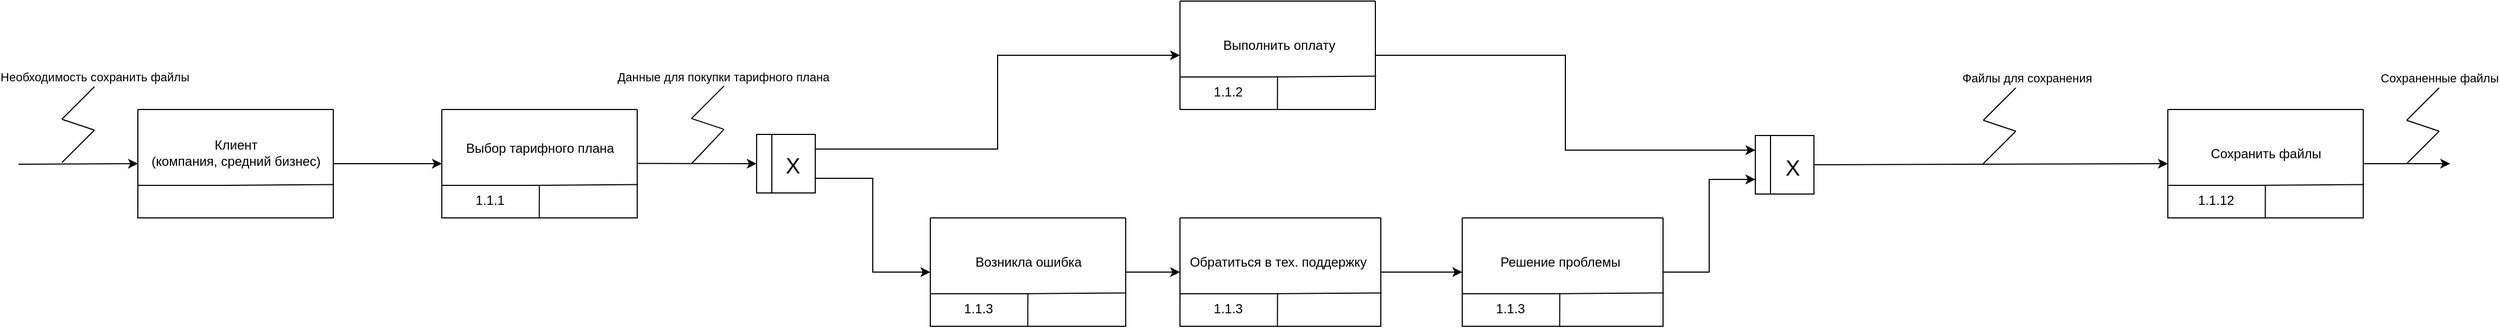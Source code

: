 <mxfile version="24.1.0" type="github">
  <diagram name="Страница — 1" id="Q6oGJT2M6feUB9S8YeGF">
    <mxGraphModel dx="2474" dy="824" grid="1" gridSize="10" guides="1" tooltips="1" connect="1" arrows="1" fold="1" page="1" pageScale="1" pageWidth="827" pageHeight="1169" math="0" shadow="0">
      <root>
        <mxCell id="0" />
        <mxCell id="1" parent="0" />
        <mxCell id="qVLar4vw04AviX0a01Ea-1" value="" style="endArrow=classic;html=1;rounded=0;entryX=0;entryY=0.5;entryDx=0;entryDy=0;" parent="1" target="qVLar4vw04AviX0a01Ea-2" edge="1">
          <mxGeometry width="50" height="50" relative="1" as="geometry">
            <mxPoint x="-150" y="290" as="sourcePoint" />
            <mxPoint x="-50" y="290" as="targetPoint" />
          </mxGeometry>
        </mxCell>
        <mxCell id="qVLar4vw04AviX0a01Ea-2" value="" style="swimlane;startSize=0;" parent="1" vertex="1">
          <mxGeometry x="-50" y="240" width="180" height="100" as="geometry" />
        </mxCell>
        <mxCell id="qVLar4vw04AviX0a01Ea-3" value="" style="endArrow=none;html=1;rounded=0;exitX=0.31;exitY=0.998;exitDx=0;exitDy=0;exitPerimeter=0;" parent="qVLar4vw04AviX0a01Ea-2" edge="1">
          <mxGeometry width="50" height="50" relative="1" as="geometry">
            <mxPoint x="89.76" y="100.0" as="sourcePoint" />
            <mxPoint x="89.86" y="70" as="targetPoint" />
          </mxGeometry>
        </mxCell>
        <mxCell id="qVLar4vw04AviX0a01Ea-4" value="" style="endArrow=none;html=1;rounded=0;entryX=1.004;entryY=0.692;entryDx=0;entryDy=0;exitX=0;exitY=0.75;exitDx=0;exitDy=0;elbow=vertical;entryPerimeter=0;" parent="qVLar4vw04AviX0a01Ea-2" target="qVLar4vw04AviX0a01Ea-2" edge="1">
          <mxGeometry width="50" height="50" relative="1" as="geometry">
            <mxPoint y="70" as="sourcePoint" />
            <mxPoint x="160" y="70" as="targetPoint" />
            <Array as="points">
              <mxPoint x="80" y="70" />
            </Array>
          </mxGeometry>
        </mxCell>
        <mxCell id="qVLar4vw04AviX0a01Ea-5" value="1.1.1" style="text;html=1;align=center;verticalAlign=middle;resizable=0;points=[];autosize=1;strokeColor=none;fillColor=none;" parent="qVLar4vw04AviX0a01Ea-2" vertex="1">
          <mxGeometry x="21" y="71" width="45" height="26" as="geometry" />
        </mxCell>
        <mxCell id="qVLar4vw04AviX0a01Ea-14" value="Выбор тарифного плана" style="text;html=1;align=center;verticalAlign=middle;resizable=0;points=[];autosize=1;strokeColor=none;fillColor=none;" parent="1" vertex="1">
          <mxGeometry x="-37" y="263" width="154" height="26" as="geometry" />
        </mxCell>
        <mxCell id="qVLar4vw04AviX0a01Ea-27" value="Данные для покупки тарифного плана" style="edgeLabel;html=1;align=center;verticalAlign=middle;resizable=0;points=[];" parent="1" connectable="0" vertex="1">
          <mxGeometry x="208.749" y="209.995" as="geometry" />
        </mxCell>
        <mxCell id="qVLar4vw04AviX0a01Ea-28" value="" style="endArrow=none;html=1;rounded=0;" parent="1" edge="1">
          <mxGeometry width="50" height="50" relative="1" as="geometry">
            <mxPoint x="180" y="290" as="sourcePoint" />
            <mxPoint x="210" y="258.33" as="targetPoint" />
          </mxGeometry>
        </mxCell>
        <mxCell id="qVLar4vw04AviX0a01Ea-29" value="" style="endArrow=none;html=1;rounded=0;" parent="1" edge="1">
          <mxGeometry width="50" height="50" relative="1" as="geometry">
            <mxPoint x="180" y="248.33" as="sourcePoint" />
            <mxPoint x="210" y="218.33" as="targetPoint" />
          </mxGeometry>
        </mxCell>
        <mxCell id="qVLar4vw04AviX0a01Ea-30" value="" style="endArrow=none;html=1;rounded=0;" parent="1" edge="1">
          <mxGeometry width="50" height="50" relative="1" as="geometry">
            <mxPoint x="210" y="258.33" as="sourcePoint" />
            <mxPoint x="180" y="248.33" as="targetPoint" />
          </mxGeometry>
        </mxCell>
        <mxCell id="qVLar4vw04AviX0a01Ea-31" value="" style="swimlane;horizontal=0;whiteSpace=wrap;html=1;startSize=14;" parent="1" vertex="1">
          <mxGeometry x="240" y="263" width="54" height="54" as="geometry" />
        </mxCell>
        <mxCell id="qVLar4vw04AviX0a01Ea-32" style="edgeStyle=orthogonalEdgeStyle;rounded=0;orthogonalLoop=1;jettySize=auto;html=1;entryX=0;entryY=0.5;entryDx=0;entryDy=0;exitX=1;exitY=0.25;exitDx=0;exitDy=0;" parent="1" source="qVLar4vw04AviX0a01Ea-31" target="qVLar4vw04AviX0a01Ea-36" edge="1">
          <mxGeometry relative="1" as="geometry">
            <mxPoint x="290" y="276" as="sourcePoint" />
          </mxGeometry>
        </mxCell>
        <mxCell id="qVLar4vw04AviX0a01Ea-33" style="edgeStyle=orthogonalEdgeStyle;rounded=0;orthogonalLoop=1;jettySize=auto;html=1;entryX=0;entryY=0.5;entryDx=0;entryDy=0;exitX=1;exitY=0.75;exitDx=0;exitDy=0;" parent="1" source="qVLar4vw04AviX0a01Ea-31" target="qVLar4vw04AviX0a01Ea-42" edge="1">
          <mxGeometry relative="1" as="geometry" />
        </mxCell>
        <mxCell id="qVLar4vw04AviX0a01Ea-34" value="&lt;span style=&quot;font-size: 20px;&quot;&gt;X&lt;/span&gt;" style="text;html=1;align=center;verticalAlign=middle;resizable=0;points=[];autosize=1;strokeColor=none;fillColor=none;" parent="1" vertex="1">
          <mxGeometry x="257" y="273" width="31" height="36" as="geometry" />
        </mxCell>
        <mxCell id="qVLar4vw04AviX0a01Ea-35" value="" style="endArrow=classic;html=1;rounded=0;entryX=0;entryY=0.5;entryDx=0;entryDy=0;" parent="1" target="qVLar4vw04AviX0a01Ea-31" edge="1">
          <mxGeometry width="50" height="50" relative="1" as="geometry">
            <mxPoint x="130" y="289.71" as="sourcePoint" />
            <mxPoint x="235" y="290.14" as="targetPoint" />
          </mxGeometry>
        </mxCell>
        <mxCell id="qVLar4vw04AviX0a01Ea-36" value="" style="swimlane;startSize=0;" parent="1" vertex="1">
          <mxGeometry x="630" y="140" width="180" height="100" as="geometry" />
        </mxCell>
        <mxCell id="qVLar4vw04AviX0a01Ea-37" value="" style="endArrow=none;html=1;rounded=0;exitX=0.31;exitY=0.998;exitDx=0;exitDy=0;exitPerimeter=0;" parent="qVLar4vw04AviX0a01Ea-36" edge="1">
          <mxGeometry width="50" height="50" relative="1" as="geometry">
            <mxPoint x="89.76" y="100.0" as="sourcePoint" />
            <mxPoint x="89.86" y="70" as="targetPoint" />
          </mxGeometry>
        </mxCell>
        <mxCell id="qVLar4vw04AviX0a01Ea-38" value="" style="endArrow=none;html=1;rounded=0;entryX=1.004;entryY=0.692;entryDx=0;entryDy=0;exitX=0;exitY=0.75;exitDx=0;exitDy=0;elbow=vertical;entryPerimeter=0;" parent="qVLar4vw04AviX0a01Ea-36" target="qVLar4vw04AviX0a01Ea-36" edge="1">
          <mxGeometry width="50" height="50" relative="1" as="geometry">
            <mxPoint y="70" as="sourcePoint" />
            <mxPoint x="160" y="70" as="targetPoint" />
            <Array as="points">
              <mxPoint x="80" y="70" />
            </Array>
          </mxGeometry>
        </mxCell>
        <mxCell id="qVLar4vw04AviX0a01Ea-39" value="1.1.2" style="text;html=1;align=center;verticalAlign=middle;resizable=0;points=[];autosize=1;strokeColor=none;fillColor=none;" parent="qVLar4vw04AviX0a01Ea-36" vertex="1">
          <mxGeometry x="19" y="69" width="50" height="30" as="geometry" />
        </mxCell>
        <mxCell id="qVLar4vw04AviX0a01Ea-40" value="Выполнить оплату" style="text;html=1;align=center;verticalAlign=middle;resizable=0;points=[];autosize=1;strokeColor=none;fillColor=none;" parent="qVLar4vw04AviX0a01Ea-36" vertex="1">
          <mxGeometry x="30" y="28" width="121" height="26" as="geometry" />
        </mxCell>
        <mxCell id="qVLar4vw04AviX0a01Ea-41" style="edgeStyle=orthogonalEdgeStyle;rounded=0;orthogonalLoop=1;jettySize=auto;html=1;entryX=0;entryY=0.75;entryDx=0;entryDy=0;exitX=1;exitY=0.5;exitDx=0;exitDy=0;" parent="1" source="qVLar4vw04AviX0a01Ea-132" target="qVLar4vw04AviX0a01Ea-47" edge="1">
          <mxGeometry relative="1" as="geometry" />
        </mxCell>
        <mxCell id="qVLar4vw04AviX0a01Ea-143" style="edgeStyle=orthogonalEdgeStyle;rounded=0;orthogonalLoop=1;jettySize=auto;html=1;entryX=0;entryY=0.5;entryDx=0;entryDy=0;exitX=1;exitY=0.5;exitDx=0;exitDy=0;" parent="1" source="qVLar4vw04AviX0a01Ea-42" target="qVLar4vw04AviX0a01Ea-137" edge="1">
          <mxGeometry relative="1" as="geometry" />
        </mxCell>
        <mxCell id="qVLar4vw04AviX0a01Ea-42" value="" style="swimlane;startSize=0;" parent="1" vertex="1">
          <mxGeometry x="400" y="340" width="180" height="100" as="geometry" />
        </mxCell>
        <mxCell id="qVLar4vw04AviX0a01Ea-43" value="" style="endArrow=none;html=1;rounded=0;exitX=0.31;exitY=0.998;exitDx=0;exitDy=0;exitPerimeter=0;" parent="qVLar4vw04AviX0a01Ea-42" edge="1">
          <mxGeometry width="50" height="50" relative="1" as="geometry">
            <mxPoint x="89.76" y="100.0" as="sourcePoint" />
            <mxPoint x="89.86" y="70" as="targetPoint" />
          </mxGeometry>
        </mxCell>
        <mxCell id="qVLar4vw04AviX0a01Ea-44" value="" style="endArrow=none;html=1;rounded=0;entryX=1.004;entryY=0.692;entryDx=0;entryDy=0;exitX=0;exitY=0.75;exitDx=0;exitDy=0;elbow=vertical;entryPerimeter=0;" parent="qVLar4vw04AviX0a01Ea-42" target="qVLar4vw04AviX0a01Ea-42" edge="1">
          <mxGeometry width="50" height="50" relative="1" as="geometry">
            <mxPoint y="70" as="sourcePoint" />
            <mxPoint x="160" y="70" as="targetPoint" />
            <Array as="points">
              <mxPoint x="80" y="70" />
            </Array>
          </mxGeometry>
        </mxCell>
        <mxCell id="qVLar4vw04AviX0a01Ea-45" value="1.1.3" style="text;html=1;align=center;verticalAlign=middle;resizable=0;points=[];autosize=1;strokeColor=none;fillColor=none;" parent="qVLar4vw04AviX0a01Ea-42" vertex="1">
          <mxGeometry x="19" y="69" width="50" height="30" as="geometry" />
        </mxCell>
        <mxCell id="qVLar4vw04AviX0a01Ea-46" value="Возникла ошибка" style="text;html=1;align=center;verticalAlign=middle;resizable=0;points=[];autosize=1;strokeColor=none;fillColor=none;" parent="qVLar4vw04AviX0a01Ea-42" vertex="1">
          <mxGeometry x="32" y="28" width="116" height="26" as="geometry" />
        </mxCell>
        <mxCell id="qVLar4vw04AviX0a01Ea-47" value="" style="swimlane;horizontal=0;whiteSpace=wrap;html=1;startSize=14;" parent="1" vertex="1">
          <mxGeometry x="1160" y="264" width="54" height="54" as="geometry" />
        </mxCell>
        <mxCell id="qVLar4vw04AviX0a01Ea-48" value="&lt;span style=&quot;font-size: 20px;&quot;&gt;X&lt;/span&gt;" style="text;html=1;align=center;verticalAlign=middle;resizable=0;points=[];autosize=1;strokeColor=none;fillColor=none;" parent="qVLar4vw04AviX0a01Ea-47" vertex="1">
          <mxGeometry x="18" y="11" width="31" height="36" as="geometry" />
        </mxCell>
        <mxCell id="qVLar4vw04AviX0a01Ea-49" style="edgeStyle=orthogonalEdgeStyle;rounded=0;orthogonalLoop=1;jettySize=auto;html=1;entryX=0;entryY=0.25;entryDx=0;entryDy=0;exitX=1;exitY=0.5;exitDx=0;exitDy=0;" parent="1" source="qVLar4vw04AviX0a01Ea-36" target="qVLar4vw04AviX0a01Ea-47" edge="1">
          <mxGeometry relative="1" as="geometry">
            <mxPoint x="590" y="190" as="sourcePoint" />
          </mxGeometry>
        </mxCell>
        <mxCell id="qVLar4vw04AviX0a01Ea-50" value="" style="swimlane;startSize=0;" parent="1" vertex="1">
          <mxGeometry x="-330" y="240" width="180" height="100" as="geometry" />
        </mxCell>
        <mxCell id="qVLar4vw04AviX0a01Ea-51" value="" style="endArrow=none;html=1;rounded=0;entryX=1.004;entryY=0.692;entryDx=0;entryDy=0;exitX=0;exitY=0.75;exitDx=0;exitDy=0;elbow=vertical;entryPerimeter=0;" parent="qVLar4vw04AviX0a01Ea-50" target="qVLar4vw04AviX0a01Ea-50" edge="1">
          <mxGeometry width="50" height="50" relative="1" as="geometry">
            <mxPoint y="70" as="sourcePoint" />
            <mxPoint x="160" y="70" as="targetPoint" />
            <Array as="points">
              <mxPoint x="80" y="70" />
            </Array>
          </mxGeometry>
        </mxCell>
        <mxCell id="qVLar4vw04AviX0a01Ea-52" value="Клиент&lt;div&gt;(компания, средний бизнес)&lt;/div&gt;" style="text;html=1;align=center;verticalAlign=middle;resizable=0;points=[];autosize=1;strokeColor=none;fillColor=none;" parent="qVLar4vw04AviX0a01Ea-50" vertex="1">
          <mxGeometry x="3" y="19" width="174" height="41" as="geometry" />
        </mxCell>
        <mxCell id="qVLar4vw04AviX0a01Ea-53" value="" style="endArrow=classic;html=1;rounded=0;entryX=0;entryY=0.5;entryDx=0;entryDy=0;exitX=1;exitY=0.5;exitDx=0;exitDy=0;" parent="1" source="qVLar4vw04AviX0a01Ea-47" target="qVLar4vw04AviX0a01Ea-122" edge="1">
          <mxGeometry width="50" height="50" relative="1" as="geometry">
            <mxPoint x="900" y="289.71" as="sourcePoint" />
            <mxPoint x="1250" y="290" as="targetPoint" />
          </mxGeometry>
        </mxCell>
        <mxCell id="xbFx6X0q_8RoKJY1mMfS-1" style="edgeStyle=orthogonalEdgeStyle;rounded=0;orthogonalLoop=1;jettySize=auto;html=1;exitX=1;exitY=0.5;exitDx=0;exitDy=0;" parent="1" source="qVLar4vw04AviX0a01Ea-122" edge="1">
          <mxGeometry relative="1" as="geometry">
            <mxPoint x="1800" y="290" as="targetPoint" />
          </mxGeometry>
        </mxCell>
        <mxCell id="qVLar4vw04AviX0a01Ea-122" value="" style="swimlane;startSize=0;" parent="1" vertex="1">
          <mxGeometry x="1540" y="240" width="180" height="100" as="geometry" />
        </mxCell>
        <mxCell id="qVLar4vw04AviX0a01Ea-123" value="" style="endArrow=none;html=1;rounded=0;exitX=0.31;exitY=0.998;exitDx=0;exitDy=0;exitPerimeter=0;" parent="qVLar4vw04AviX0a01Ea-122" edge="1">
          <mxGeometry width="50" height="50" relative="1" as="geometry">
            <mxPoint x="89.76" y="100.0" as="sourcePoint" />
            <mxPoint x="89.86" y="70" as="targetPoint" />
          </mxGeometry>
        </mxCell>
        <mxCell id="qVLar4vw04AviX0a01Ea-124" value="" style="endArrow=none;html=1;rounded=0;entryX=1.004;entryY=0.692;entryDx=0;entryDy=0;exitX=0;exitY=0.75;exitDx=0;exitDy=0;elbow=vertical;entryPerimeter=0;" parent="qVLar4vw04AviX0a01Ea-122" target="qVLar4vw04AviX0a01Ea-122" edge="1">
          <mxGeometry width="50" height="50" relative="1" as="geometry">
            <mxPoint y="70" as="sourcePoint" />
            <mxPoint x="160" y="70" as="targetPoint" />
            <Array as="points">
              <mxPoint x="80" y="70" />
            </Array>
          </mxGeometry>
        </mxCell>
        <mxCell id="qVLar4vw04AviX0a01Ea-125" value="1.1.12" style="text;html=1;align=center;verticalAlign=middle;resizable=0;points=[];autosize=1;strokeColor=none;fillColor=none;" parent="qVLar4vw04AviX0a01Ea-122" vertex="1">
          <mxGeometry x="14" y="69" width="60" height="30" as="geometry" />
        </mxCell>
        <mxCell id="qVLar4vw04AviX0a01Ea-126" value="Сохранить файлы" style="text;html=1;align=center;verticalAlign=middle;resizable=0;points=[];autosize=1;strokeColor=none;fillColor=none;" parent="qVLar4vw04AviX0a01Ea-122" vertex="1">
          <mxGeometry x="25" y="26" width="130" height="30" as="geometry" />
        </mxCell>
        <mxCell id="qVLar4vw04AviX0a01Ea-132" value="" style="swimlane;startSize=0;" parent="1" vertex="1">
          <mxGeometry x="890" y="340" width="185" height="100" as="geometry" />
        </mxCell>
        <mxCell id="qVLar4vw04AviX0a01Ea-133" value="" style="endArrow=none;html=1;rounded=0;exitX=0.31;exitY=0.998;exitDx=0;exitDy=0;exitPerimeter=0;" parent="qVLar4vw04AviX0a01Ea-132" edge="1">
          <mxGeometry width="50" height="50" relative="1" as="geometry">
            <mxPoint x="89.76" y="100.0" as="sourcePoint" />
            <mxPoint x="89.86" y="70" as="targetPoint" />
          </mxGeometry>
        </mxCell>
        <mxCell id="qVLar4vw04AviX0a01Ea-134" value="" style="endArrow=none;html=1;rounded=0;entryX=1.004;entryY=0.692;entryDx=0;entryDy=0;exitX=0;exitY=0.75;exitDx=0;exitDy=0;elbow=vertical;entryPerimeter=0;" parent="qVLar4vw04AviX0a01Ea-132" target="qVLar4vw04AviX0a01Ea-132" edge="1">
          <mxGeometry width="50" height="50" relative="1" as="geometry">
            <mxPoint y="70" as="sourcePoint" />
            <mxPoint x="160" y="70" as="targetPoint" />
            <Array as="points">
              <mxPoint x="80" y="70" />
            </Array>
          </mxGeometry>
        </mxCell>
        <mxCell id="qVLar4vw04AviX0a01Ea-135" value="1.1.3" style="text;html=1;align=center;verticalAlign=middle;resizable=0;points=[];autosize=1;strokeColor=none;fillColor=none;" parent="qVLar4vw04AviX0a01Ea-132" vertex="1">
          <mxGeometry x="19" y="69" width="50" height="30" as="geometry" />
        </mxCell>
        <mxCell id="qVLar4vw04AviX0a01Ea-136" value="Решение проблемы" style="text;html=1;align=center;verticalAlign=middle;resizable=0;points=[];autosize=1;strokeColor=none;fillColor=none;" parent="qVLar4vw04AviX0a01Ea-132" vertex="1">
          <mxGeometry x="25" y="26" width="130" height="30" as="geometry" />
        </mxCell>
        <mxCell id="qVLar4vw04AviX0a01Ea-137" value="" style="swimlane;startSize=0;" parent="1" vertex="1">
          <mxGeometry x="630" y="340" width="185" height="100" as="geometry" />
        </mxCell>
        <mxCell id="qVLar4vw04AviX0a01Ea-138" value="" style="endArrow=none;html=1;rounded=0;exitX=0.31;exitY=0.998;exitDx=0;exitDy=0;exitPerimeter=0;" parent="qVLar4vw04AviX0a01Ea-137" edge="1">
          <mxGeometry width="50" height="50" relative="1" as="geometry">
            <mxPoint x="89.76" y="100.0" as="sourcePoint" />
            <mxPoint x="89.86" y="70" as="targetPoint" />
          </mxGeometry>
        </mxCell>
        <mxCell id="qVLar4vw04AviX0a01Ea-139" value="" style="endArrow=none;html=1;rounded=0;entryX=1.004;entryY=0.692;entryDx=0;entryDy=0;exitX=0;exitY=0.75;exitDx=0;exitDy=0;elbow=vertical;entryPerimeter=0;" parent="qVLar4vw04AviX0a01Ea-137" target="qVLar4vw04AviX0a01Ea-137" edge="1">
          <mxGeometry width="50" height="50" relative="1" as="geometry">
            <mxPoint y="70" as="sourcePoint" />
            <mxPoint x="160" y="70" as="targetPoint" />
            <Array as="points">
              <mxPoint x="80" y="70" />
            </Array>
          </mxGeometry>
        </mxCell>
        <mxCell id="qVLar4vw04AviX0a01Ea-140" value="1.1.3" style="text;html=1;align=center;verticalAlign=middle;resizable=0;points=[];autosize=1;strokeColor=none;fillColor=none;" parent="qVLar4vw04AviX0a01Ea-137" vertex="1">
          <mxGeometry x="19" y="69" width="50" height="30" as="geometry" />
        </mxCell>
        <mxCell id="qVLar4vw04AviX0a01Ea-141" value="Обратиться в тех. поддержку" style="text;html=1;align=center;verticalAlign=middle;resizable=0;points=[];autosize=1;strokeColor=none;fillColor=none;" parent="qVLar4vw04AviX0a01Ea-137" vertex="1">
          <mxGeometry x="-5" y="26" width="190" height="30" as="geometry" />
        </mxCell>
        <mxCell id="qVLar4vw04AviX0a01Ea-142" style="edgeStyle=orthogonalEdgeStyle;rounded=0;orthogonalLoop=1;jettySize=auto;html=1;entryX=0;entryY=0.5;entryDx=0;entryDy=0;exitX=1;exitY=0.5;exitDx=0;exitDy=0;" parent="1" source="qVLar4vw04AviX0a01Ea-137" target="qVLar4vw04AviX0a01Ea-132" edge="1">
          <mxGeometry relative="1" as="geometry" />
        </mxCell>
        <mxCell id="xbFx6X0q_8RoKJY1mMfS-2" value="" style="endArrow=classic;html=1;rounded=0;entryX=0;entryY=0.5;entryDx=0;entryDy=0;" parent="1" target="qVLar4vw04AviX0a01Ea-50" edge="1">
          <mxGeometry width="50" height="50" relative="1" as="geometry">
            <mxPoint x="-440" y="290.5" as="sourcePoint" />
            <mxPoint x="-340" y="290.5" as="targetPoint" />
          </mxGeometry>
        </mxCell>
        <mxCell id="xbFx6X0q_8RoKJY1mMfS-3" value="" style="endArrow=none;html=1;rounded=0;" parent="1" edge="1">
          <mxGeometry width="50" height="50" relative="1" as="geometry">
            <mxPoint x="-400" y="289" as="sourcePoint" />
            <mxPoint x="-370" y="259" as="targetPoint" />
          </mxGeometry>
        </mxCell>
        <mxCell id="xbFx6X0q_8RoKJY1mMfS-4" value="" style="endArrow=none;html=1;rounded=0;" parent="1" edge="1">
          <mxGeometry width="50" height="50" relative="1" as="geometry">
            <mxPoint x="-400" y="249" as="sourcePoint" />
            <mxPoint x="-370" y="219" as="targetPoint" />
          </mxGeometry>
        </mxCell>
        <mxCell id="xbFx6X0q_8RoKJY1mMfS-5" value="Необходимость сохранить файлы" style="edgeLabel;html=1;align=center;verticalAlign=middle;resizable=0;points=[];" parent="xbFx6X0q_8RoKJY1mMfS-4" connectable="0" vertex="1">
          <mxGeometry x="0.624" y="-1" relative="1" as="geometry">
            <mxPoint x="5" y="-16" as="offset" />
          </mxGeometry>
        </mxCell>
        <mxCell id="xbFx6X0q_8RoKJY1mMfS-6" value="Файлы для сохранения" style="edgeLabel;html=1;align=center;verticalAlign=middle;resizable=0;points=[];" parent="xbFx6X0q_8RoKJY1mMfS-4" connectable="0" vertex="1">
          <mxGeometry x="0.624" y="-1" relative="1" as="geometry">
            <mxPoint x="1785" y="-15" as="offset" />
          </mxGeometry>
        </mxCell>
        <mxCell id="xbFx6X0q_8RoKJY1mMfS-7" value="" style="endArrow=none;html=1;rounded=0;" parent="1" edge="1">
          <mxGeometry width="50" height="50" relative="1" as="geometry">
            <mxPoint x="-370" y="259" as="sourcePoint" />
            <mxPoint x="-400" y="249" as="targetPoint" />
          </mxGeometry>
        </mxCell>
        <mxCell id="xbFx6X0q_8RoKJY1mMfS-11" value="Сохраненные файлы" style="edgeLabel;html=1;align=center;verticalAlign=middle;resizable=0;points=[];" parent="1" connectable="0" vertex="1">
          <mxGeometry x="1789.951" y="210.933" as="geometry" />
        </mxCell>
        <mxCell id="7Am-BvSpNeTK0jNCrK3s-7" value="" style="group" vertex="1" connectable="0" parent="1">
          <mxGeometry x="1370" y="220" width="30" height="70" as="geometry" />
        </mxCell>
        <mxCell id="xbFx6X0q_8RoKJY1mMfS-8" value="" style="endArrow=none;html=1;rounded=0;" parent="7Am-BvSpNeTK0jNCrK3s-7" edge="1">
          <mxGeometry width="50" height="50" relative="1" as="geometry">
            <mxPoint y="70" as="sourcePoint" />
            <mxPoint x="30" y="40" as="targetPoint" />
          </mxGeometry>
        </mxCell>
        <mxCell id="xbFx6X0q_8RoKJY1mMfS-9" value="" style="endArrow=none;html=1;rounded=0;" parent="7Am-BvSpNeTK0jNCrK3s-7" edge="1">
          <mxGeometry width="50" height="50" relative="1" as="geometry">
            <mxPoint y="30.0" as="sourcePoint" />
            <mxPoint x="30" as="targetPoint" />
          </mxGeometry>
        </mxCell>
        <mxCell id="xbFx6X0q_8RoKJY1mMfS-10" value="" style="endArrow=none;html=1;rounded=0;" parent="7Am-BvSpNeTK0jNCrK3s-7" edge="1">
          <mxGeometry width="50" height="50" relative="1" as="geometry">
            <mxPoint x="30" y="40" as="sourcePoint" />
            <mxPoint y="30.0" as="targetPoint" />
          </mxGeometry>
        </mxCell>
        <mxCell id="7Am-BvSpNeTK0jNCrK3s-8" value="" style="group" vertex="1" connectable="0" parent="1">
          <mxGeometry x="1760" y="220" width="30" height="70" as="geometry" />
        </mxCell>
        <mxCell id="7Am-BvSpNeTK0jNCrK3s-9" value="" style="endArrow=none;html=1;rounded=0;" edge="1" parent="7Am-BvSpNeTK0jNCrK3s-8">
          <mxGeometry width="50" height="50" relative="1" as="geometry">
            <mxPoint y="70" as="sourcePoint" />
            <mxPoint x="30" y="40" as="targetPoint" />
          </mxGeometry>
        </mxCell>
        <mxCell id="7Am-BvSpNeTK0jNCrK3s-10" value="" style="endArrow=none;html=1;rounded=0;" edge="1" parent="7Am-BvSpNeTK0jNCrK3s-8">
          <mxGeometry width="50" height="50" relative="1" as="geometry">
            <mxPoint y="30.0" as="sourcePoint" />
            <mxPoint x="30" as="targetPoint" />
          </mxGeometry>
        </mxCell>
        <mxCell id="7Am-BvSpNeTK0jNCrK3s-11" value="" style="endArrow=none;html=1;rounded=0;" edge="1" parent="7Am-BvSpNeTK0jNCrK3s-8">
          <mxGeometry width="50" height="50" relative="1" as="geometry">
            <mxPoint x="30" y="40" as="sourcePoint" />
            <mxPoint y="30.0" as="targetPoint" />
          </mxGeometry>
        </mxCell>
      </root>
    </mxGraphModel>
  </diagram>
</mxfile>
